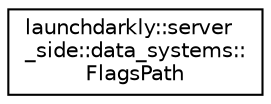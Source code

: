 digraph "Graphical Class Hierarchy"
{
 // LATEX_PDF_SIZE
  edge [fontname="Helvetica",fontsize="10",labelfontname="Helvetica",labelfontsize="10"];
  node [fontname="Helvetica",fontsize="10",shape=record];
  rankdir="LR";
  Node0 [label="launchdarkly::server\l_side::data_systems::\lFlagsPath",height=0.2,width=0.4,color="black", fillcolor="white", style="filled",URL="$structlaunchdarkly_1_1server__side_1_1data__systems_1_1FlagsPath.html",tooltip=" "];
}
